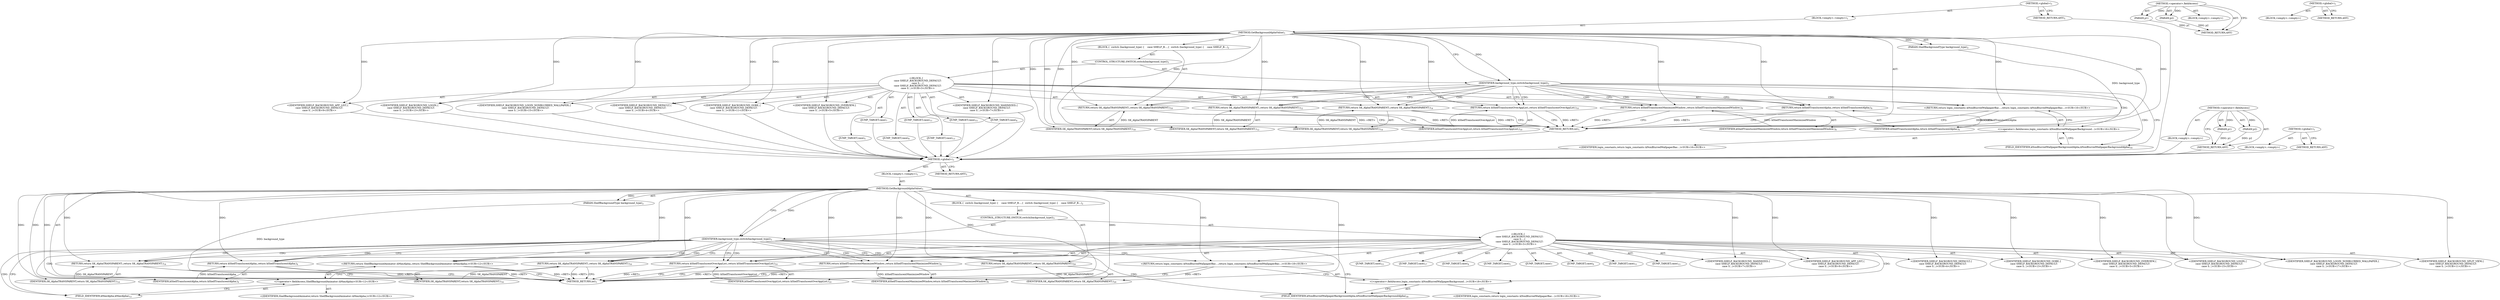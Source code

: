 digraph "&lt;global&gt;" {
vulnerable_6 [label=<(METHOD,&lt;global&gt;)<SUB>1</SUB>>];
vulnerable_7 [label=<(BLOCK,&lt;empty&gt;,&lt;empty&gt;)<SUB>1</SUB>>];
vulnerable_8 [label=<(METHOD,GetBackgroundAlphaValue)<SUB>1</SUB>>];
vulnerable_9 [label=<(PARAM,ShelfBackgroundType background_type)<SUB>2</SUB>>];
vulnerable_10 [label=<(BLOCK,{
  switch (background_type) {
    case SHELF_B...,{
  switch (background_type) {
    case SHELF_B...)<SUB>2</SUB>>];
vulnerable_11 [label=<(CONTROL_STRUCTURE,SWITCH,switch(background_type))<SUB>3</SUB>>];
vulnerable_12 [label=<(IDENTIFIER,background_type,switch(background_type))<SUB>3</SUB>>];
vulnerable_13 [label="<(BLOCK,{
    case SHELF_BACKGROUND_DEFAULT:
    case S...,{
    case SHELF_BACKGROUND_DEFAULT:
    case S...)<SUB>3</SUB>>"];
vulnerable_14 [label=<(JUMP_TARGET,case)<SUB>4</SUB>>];
vulnerable_15 [label="<(IDENTIFIER,SHELF_BACKGROUND_DEFAULT,{
    case SHELF_BACKGROUND_DEFAULT:
    case S...)<SUB>4</SUB>>"];
vulnerable_16 [label=<(JUMP_TARGET,case)<SUB>5</SUB>>];
vulnerable_17 [label="<(IDENTIFIER,SHELF_BACKGROUND_OVERVIEW,{
    case SHELF_BACKGROUND_DEFAULT:
    case S...)<SUB>5</SUB>>"];
vulnerable_18 [label=<(RETURN,return kShelfTranslucentAlpha;,return kShelfTranslucentAlpha;)<SUB>6</SUB>>];
vulnerable_19 [label=<(IDENTIFIER,kShelfTranslucentAlpha,return kShelfTranslucentAlpha;)<SUB>6</SUB>>];
vulnerable_20 [label=<(JUMP_TARGET,case)<SUB>7</SUB>>];
vulnerable_21 [label="<(IDENTIFIER,SHELF_BACKGROUND_MAXIMIZED,{
    case SHELF_BACKGROUND_DEFAULT:
    case S...)<SUB>7</SUB>>"];
vulnerable_22 [label=<(RETURN,return kShelfTranslucentMaximizedWindow;,return kShelfTranslucentMaximizedWindow;)<SUB>8</SUB>>];
vulnerable_23 [label=<(IDENTIFIER,kShelfTranslucentMaximizedWindow,return kShelfTranslucentMaximizedWindow;)<SUB>8</SUB>>];
vulnerable_24 [label=<(JUMP_TARGET,case)<SUB>9</SUB>>];
vulnerable_25 [label="<(IDENTIFIER,SHELF_BACKGROUND_APP_LIST,{
    case SHELF_BACKGROUND_DEFAULT:
    case S...)<SUB>9</SUB>>"];
vulnerable_26 [label=<(RETURN,return kShelfTranslucentOverAppList;,return kShelfTranslucentOverAppList;)<SUB>10</SUB>>];
vulnerable_27 [label=<(IDENTIFIER,kShelfTranslucentOverAppList,return kShelfTranslucentOverAppList;)<SUB>10</SUB>>];
vulnerable_28 [label=<(JUMP_TARGET,case)<SUB>11</SUB>>];
vulnerable_29 [label="<(IDENTIFIER,SHELF_BACKGROUND_SPLIT_VIEW,{
    case SHELF_BACKGROUND_DEFAULT:
    case S...)<SUB>11</SUB>>"];
vulnerable_30 [label="<(RETURN,return ShelfBackgroundAnimator::kMaxAlpha;,return ShelfBackgroundAnimator::kMaxAlpha;)<SUB>12</SUB>>"];
vulnerable_31 [label="<(&lt;operator&gt;.fieldAccess,ShelfBackgroundAnimator::kMaxAlpha)<SUB>12</SUB>>"];
vulnerable_32 [label="<(IDENTIFIER,ShelfBackgroundAnimator,return ShelfBackgroundAnimator::kMaxAlpha;)<SUB>12</SUB>>"];
vulnerable_33 [label=<(FIELD_IDENTIFIER,kMaxAlpha,kMaxAlpha)<SUB>12</SUB>>];
vulnerable_34 [label=<(JUMP_TARGET,case)<SUB>13</SUB>>];
vulnerable_35 [label="<(IDENTIFIER,SHELF_BACKGROUND_OOBE,{
    case SHELF_BACKGROUND_DEFAULT:
    case S...)<SUB>13</SUB>>"];
vulnerable_36 [label=<(RETURN,return SK_AlphaTRANSPARENT;,return SK_AlphaTRANSPARENT;)<SUB>14</SUB>>];
vulnerable_37 [label=<(IDENTIFIER,SK_AlphaTRANSPARENT,return SK_AlphaTRANSPARENT;)<SUB>14</SUB>>];
vulnerable_38 [label=<(JUMP_TARGET,case)<SUB>15</SUB>>];
vulnerable_39 [label="<(IDENTIFIER,SHELF_BACKGROUND_LOGIN,{
    case SHELF_BACKGROUND_DEFAULT:
    case S...)<SUB>15</SUB>>"];
vulnerable_40 [label=<(RETURN,return SK_AlphaTRANSPARENT;,return SK_AlphaTRANSPARENT;)<SUB>16</SUB>>];
vulnerable_41 [label=<(IDENTIFIER,SK_AlphaTRANSPARENT,return SK_AlphaTRANSPARENT;)<SUB>16</SUB>>];
vulnerable_42 [label=<(JUMP_TARGET,case)<SUB>17</SUB>>];
vulnerable_43 [label="<(IDENTIFIER,SHELF_BACKGROUND_LOGIN_NONBLURRED_WALLPAPER,{
    case SHELF_BACKGROUND_DEFAULT:
    case S...)<SUB>17</SUB>>"];
vulnerable_44 [label="<(RETURN,return login_constants::kNonBlurredWallpaperBac...,return login_constants::kNonBlurredWallpaperBac...)<SUB>18</SUB>>"];
vulnerable_45 [label="<(&lt;operator&gt;.fieldAccess,login_constants::kNonBlurredWallpaperBackground...)<SUB>18</SUB>>"];
vulnerable_46 [label="<(IDENTIFIER,login_constants,return login_constants::kNonBlurredWallpaperBac...)<SUB>18</SUB>>"];
vulnerable_47 [label=<(FIELD_IDENTIFIER,kNonBlurredWallpaperBackgroundAlpha,kNonBlurredWallpaperBackgroundAlpha)<SUB>18</SUB>>];
vulnerable_48 [label=<(RETURN,return SK_AlphaTRANSPARENT;,return SK_AlphaTRANSPARENT;)<SUB>20</SUB>>];
vulnerable_49 [label=<(IDENTIFIER,SK_AlphaTRANSPARENT,return SK_AlphaTRANSPARENT;)<SUB>20</SUB>>];
vulnerable_50 [label=<(METHOD_RETURN,int)<SUB>1</SUB>>];
vulnerable_52 [label=<(METHOD_RETURN,ANY)<SUB>1</SUB>>];
vulnerable_69 [label=<(METHOD,&lt;operator&gt;.fieldAccess)>];
vulnerable_70 [label=<(PARAM,p1)>];
vulnerable_71 [label=<(PARAM,p2)>];
vulnerable_72 [label=<(BLOCK,&lt;empty&gt;,&lt;empty&gt;)>];
vulnerable_73 [label=<(METHOD_RETURN,ANY)>];
vulnerable_63 [label=<(METHOD,&lt;global&gt;)<SUB>1</SUB>>];
vulnerable_64 [label=<(BLOCK,&lt;empty&gt;,&lt;empty&gt;)>];
vulnerable_65 [label=<(METHOD_RETURN,ANY)>];
fixed_6 [label=<(METHOD,&lt;global&gt;)<SUB>1</SUB>>];
fixed_7 [label=<(BLOCK,&lt;empty&gt;,&lt;empty&gt;)<SUB>1</SUB>>];
fixed_8 [label=<(METHOD,GetBackgroundAlphaValue)<SUB>1</SUB>>];
fixed_9 [label=<(PARAM,ShelfBackgroundType background_type)<SUB>2</SUB>>];
fixed_10 [label=<(BLOCK,{
  switch (background_type) {
    case SHELF_B...,{
  switch (background_type) {
    case SHELF_B...)<SUB>2</SUB>>];
fixed_11 [label=<(CONTROL_STRUCTURE,SWITCH,switch(background_type))<SUB>3</SUB>>];
fixed_12 [label=<(IDENTIFIER,background_type,switch(background_type))<SUB>3</SUB>>];
fixed_13 [label="<(BLOCK,{
    case SHELF_BACKGROUND_DEFAULT:
    case S...,{
    case SHELF_BACKGROUND_DEFAULT:
    case S...)<SUB>3</SUB>>"];
fixed_14 [label=<(JUMP_TARGET,case)<SUB>4</SUB>>];
fixed_15 [label="<(IDENTIFIER,SHELF_BACKGROUND_DEFAULT,{
    case SHELF_BACKGROUND_DEFAULT:
    case S...)<SUB>4</SUB>>"];
fixed_16 [label=<(JUMP_TARGET,case)<SUB>5</SUB>>];
fixed_17 [label="<(IDENTIFIER,SHELF_BACKGROUND_OVERVIEW,{
    case SHELF_BACKGROUND_DEFAULT:
    case S...)<SUB>5</SUB>>"];
fixed_18 [label=<(RETURN,return kShelfTranslucentAlpha;,return kShelfTranslucentAlpha;)<SUB>6</SUB>>];
fixed_19 [label=<(IDENTIFIER,kShelfTranslucentAlpha,return kShelfTranslucentAlpha;)<SUB>6</SUB>>];
fixed_20 [label=<(JUMP_TARGET,case)<SUB>7</SUB>>];
fixed_21 [label="<(IDENTIFIER,SHELF_BACKGROUND_MAXIMIZED,{
    case SHELF_BACKGROUND_DEFAULT:
    case S...)<SUB>7</SUB>>"];
fixed_22 [label=<(RETURN,return kShelfTranslucentMaximizedWindow;,return kShelfTranslucentMaximizedWindow;)<SUB>8</SUB>>];
fixed_23 [label=<(IDENTIFIER,kShelfTranslucentMaximizedWindow,return kShelfTranslucentMaximizedWindow;)<SUB>8</SUB>>];
fixed_24 [label=<(JUMP_TARGET,case)<SUB>9</SUB>>];
fixed_25 [label="<(IDENTIFIER,SHELF_BACKGROUND_APP_LIST,{
    case SHELF_BACKGROUND_DEFAULT:
    case S...)<SUB>9</SUB>>"];
fixed_26 [label=<(RETURN,return kShelfTranslucentOverAppList;,return kShelfTranslucentOverAppList;)<SUB>10</SUB>>];
fixed_27 [label=<(IDENTIFIER,kShelfTranslucentOverAppList,return kShelfTranslucentOverAppList;)<SUB>10</SUB>>];
fixed_28 [label=<(JUMP_TARGET,case)<SUB>11</SUB>>];
fixed_29 [label="<(IDENTIFIER,SHELF_BACKGROUND_OOBE,{
    case SHELF_BACKGROUND_DEFAULT:
    case S...)<SUB>11</SUB>>"];
fixed_30 [label=<(RETURN,return SK_AlphaTRANSPARENT;,return SK_AlphaTRANSPARENT;)<SUB>12</SUB>>];
fixed_31 [label=<(IDENTIFIER,SK_AlphaTRANSPARENT,return SK_AlphaTRANSPARENT;)<SUB>12</SUB>>];
fixed_32 [label=<(JUMP_TARGET,case)<SUB>13</SUB>>];
fixed_33 [label="<(IDENTIFIER,SHELF_BACKGROUND_LOGIN,{
    case SHELF_BACKGROUND_DEFAULT:
    case S...)<SUB>13</SUB>>"];
fixed_34 [label=<(RETURN,return SK_AlphaTRANSPARENT;,return SK_AlphaTRANSPARENT;)<SUB>14</SUB>>];
fixed_35 [label=<(IDENTIFIER,SK_AlphaTRANSPARENT,return SK_AlphaTRANSPARENT;)<SUB>14</SUB>>];
fixed_36 [label=<(JUMP_TARGET,case)<SUB>15</SUB>>];
fixed_37 [label="<(IDENTIFIER,SHELF_BACKGROUND_LOGIN_NONBLURRED_WALLPAPER,{
    case SHELF_BACKGROUND_DEFAULT:
    case S...)<SUB>15</SUB>>"];
fixed_38 [label="<(RETURN,return login_constants::kNonBlurredWallpaperBac...,return login_constants::kNonBlurredWallpaperBac...)<SUB>16</SUB>>"];
fixed_39 [label="<(&lt;operator&gt;.fieldAccess,login_constants::kNonBlurredWallpaperBackground...)<SUB>16</SUB>>"];
fixed_40 [label="<(IDENTIFIER,login_constants,return login_constants::kNonBlurredWallpaperBac...)<SUB>16</SUB>>"];
fixed_41 [label=<(FIELD_IDENTIFIER,kNonBlurredWallpaperBackgroundAlpha,kNonBlurredWallpaperBackgroundAlpha)<SUB>16</SUB>>];
fixed_42 [label=<(RETURN,return SK_AlphaTRANSPARENT;,return SK_AlphaTRANSPARENT;)<SUB>18</SUB>>];
fixed_43 [label=<(IDENTIFIER,SK_AlphaTRANSPARENT,return SK_AlphaTRANSPARENT;)<SUB>18</SUB>>];
fixed_44 [label=<(METHOD_RETURN,int)<SUB>1</SUB>>];
fixed_46 [label=<(METHOD_RETURN,ANY)<SUB>1</SUB>>];
fixed_63 [label=<(METHOD,&lt;operator&gt;.fieldAccess)>];
fixed_64 [label=<(PARAM,p1)>];
fixed_65 [label=<(PARAM,p2)>];
fixed_66 [label=<(BLOCK,&lt;empty&gt;,&lt;empty&gt;)>];
fixed_67 [label=<(METHOD_RETURN,ANY)>];
fixed_57 [label=<(METHOD,&lt;global&gt;)<SUB>1</SUB>>];
fixed_58 [label=<(BLOCK,&lt;empty&gt;,&lt;empty&gt;)>];
fixed_59 [label=<(METHOD_RETURN,ANY)>];
vulnerable_6 -> vulnerable_7  [key=0, label="AST: "];
vulnerable_6 -> vulnerable_52  [key=0, label="AST: "];
vulnerable_6 -> vulnerable_52  [key=1, label="CFG: "];
vulnerable_7 -> vulnerable_8  [key=0, label="AST: "];
vulnerable_8 -> vulnerable_9  [key=0, label="AST: "];
vulnerable_8 -> vulnerable_9  [key=1, label="DDG: "];
vulnerable_8 -> vulnerable_10  [key=0, label="AST: "];
vulnerable_8 -> vulnerable_50  [key=0, label="AST: "];
vulnerable_8 -> vulnerable_12  [key=0, label="CFG: "];
vulnerable_8 -> vulnerable_12  [key=1, label="DDG: "];
vulnerable_8 -> vulnerable_48  [key=0, label="DDG: "];
vulnerable_8 -> vulnerable_49  [key=0, label="DDG: "];
vulnerable_8 -> vulnerable_15  [key=0, label="DDG: "];
vulnerable_8 -> vulnerable_17  [key=0, label="DDG: "];
vulnerable_8 -> vulnerable_18  [key=0, label="DDG: "];
vulnerable_8 -> vulnerable_21  [key=0, label="DDG: "];
vulnerable_8 -> vulnerable_22  [key=0, label="DDG: "];
vulnerable_8 -> vulnerable_25  [key=0, label="DDG: "];
vulnerable_8 -> vulnerable_26  [key=0, label="DDG: "];
vulnerable_8 -> vulnerable_29  [key=0, label="DDG: "];
vulnerable_8 -> vulnerable_30  [key=0, label="DDG: "];
vulnerable_8 -> vulnerable_35  [key=0, label="DDG: "];
vulnerable_8 -> vulnerable_36  [key=0, label="DDG: "];
vulnerable_8 -> vulnerable_39  [key=0, label="DDG: "];
vulnerable_8 -> vulnerable_40  [key=0, label="DDG: "];
vulnerable_8 -> vulnerable_43  [key=0, label="DDG: "];
vulnerable_8 -> vulnerable_44  [key=0, label="DDG: "];
vulnerable_8 -> vulnerable_19  [key=0, label="DDG: "];
vulnerable_8 -> vulnerable_23  [key=0, label="DDG: "];
vulnerable_8 -> vulnerable_27  [key=0, label="DDG: "];
vulnerable_8 -> vulnerable_37  [key=0, label="DDG: "];
vulnerable_8 -> vulnerable_41  [key=0, label="DDG: "];
vulnerable_9 -> vulnerable_50  [key=0, label="DDG: background_type"];
vulnerable_10 -> vulnerable_11  [key=0, label="AST: "];
vulnerable_10 -> vulnerable_48  [key=0, label="AST: "];
vulnerable_11 -> vulnerable_12  [key=0, label="AST: "];
vulnerable_11 -> vulnerable_13  [key=0, label="AST: "];
vulnerable_12 -> vulnerable_18  [key=0, label="CFG: "];
vulnerable_12 -> vulnerable_18  [key=1, label="CDG: "];
vulnerable_12 -> vulnerable_22  [key=0, label="CFG: "];
vulnerable_12 -> vulnerable_22  [key=1, label="CDG: "];
vulnerable_12 -> vulnerable_26  [key=0, label="CFG: "];
vulnerable_12 -> vulnerable_26  [key=1, label="CDG: "];
vulnerable_12 -> vulnerable_33  [key=0, label="CFG: "];
vulnerable_12 -> vulnerable_33  [key=1, label="CDG: "];
vulnerable_12 -> vulnerable_36  [key=0, label="CFG: "];
vulnerable_12 -> vulnerable_36  [key=1, label="CDG: "];
vulnerable_12 -> vulnerable_40  [key=0, label="CFG: "];
vulnerable_12 -> vulnerable_40  [key=1, label="CDG: "];
vulnerable_12 -> vulnerable_47  [key=0, label="CFG: "];
vulnerable_12 -> vulnerable_47  [key=1, label="CDG: "];
vulnerable_12 -> vulnerable_48  [key=0, label="CFG: "];
vulnerable_12 -> vulnerable_48  [key=1, label="CDG: "];
vulnerable_12 -> vulnerable_30  [key=0, label="CDG: "];
vulnerable_12 -> vulnerable_45  [key=0, label="CDG: "];
vulnerable_12 -> vulnerable_44  [key=0, label="CDG: "];
vulnerable_12 -> vulnerable_31  [key=0, label="CDG: "];
vulnerable_13 -> vulnerable_14  [key=0, label="AST: "];
vulnerable_13 -> vulnerable_15  [key=0, label="AST: "];
vulnerable_13 -> vulnerable_16  [key=0, label="AST: "];
vulnerable_13 -> vulnerable_17  [key=0, label="AST: "];
vulnerable_13 -> vulnerable_18  [key=0, label="AST: "];
vulnerable_13 -> vulnerable_20  [key=0, label="AST: "];
vulnerable_13 -> vulnerable_21  [key=0, label="AST: "];
vulnerable_13 -> vulnerable_22  [key=0, label="AST: "];
vulnerable_13 -> vulnerable_24  [key=0, label="AST: "];
vulnerable_13 -> vulnerable_25  [key=0, label="AST: "];
vulnerable_13 -> vulnerable_26  [key=0, label="AST: "];
vulnerable_13 -> vulnerable_28  [key=0, label="AST: "];
vulnerable_13 -> vulnerable_29  [key=0, label="AST: "];
vulnerable_13 -> vulnerable_30  [key=0, label="AST: "];
vulnerable_13 -> vulnerable_34  [key=0, label="AST: "];
vulnerable_13 -> vulnerable_35  [key=0, label="AST: "];
vulnerable_13 -> vulnerable_36  [key=0, label="AST: "];
vulnerable_13 -> vulnerable_38  [key=0, label="AST: "];
vulnerable_13 -> vulnerable_39  [key=0, label="AST: "];
vulnerable_13 -> vulnerable_40  [key=0, label="AST: "];
vulnerable_13 -> vulnerable_42  [key=0, label="AST: "];
vulnerable_13 -> vulnerable_43  [key=0, label="AST: "];
vulnerable_13 -> vulnerable_44  [key=0, label="AST: "];
vulnerable_18 -> vulnerable_19  [key=0, label="AST: "];
vulnerable_18 -> vulnerable_50  [key=0, label="CFG: "];
vulnerable_18 -> vulnerable_50  [key=1, label="DDG: &lt;RET&gt;"];
vulnerable_19 -> vulnerable_18  [key=0, label="DDG: kShelfTranslucentAlpha"];
vulnerable_22 -> vulnerable_23  [key=0, label="AST: "];
vulnerable_22 -> vulnerable_50  [key=0, label="CFG: "];
vulnerable_22 -> vulnerable_50  [key=1, label="DDG: &lt;RET&gt;"];
vulnerable_23 -> vulnerable_22  [key=0, label="DDG: kShelfTranslucentMaximizedWindow"];
vulnerable_26 -> vulnerable_27  [key=0, label="AST: "];
vulnerable_26 -> vulnerable_50  [key=0, label="CFG: "];
vulnerable_26 -> vulnerable_50  [key=1, label="DDG: &lt;RET&gt;"];
vulnerable_27 -> vulnerable_26  [key=0, label="DDG: kShelfTranslucentOverAppList"];
vulnerable_30 -> vulnerable_31  [key=0, label="AST: "];
vulnerable_30 -> vulnerable_50  [key=0, label="CFG: "];
vulnerable_30 -> vulnerable_50  [key=1, label="DDG: &lt;RET&gt;"];
vulnerable_31 -> vulnerable_32  [key=0, label="AST: "];
vulnerable_31 -> vulnerable_33  [key=0, label="AST: "];
vulnerable_31 -> vulnerable_30  [key=0, label="CFG: "];
vulnerable_33 -> vulnerable_31  [key=0, label="CFG: "];
vulnerable_36 -> vulnerable_37  [key=0, label="AST: "];
vulnerable_36 -> vulnerable_50  [key=0, label="CFG: "];
vulnerable_36 -> vulnerable_50  [key=1, label="DDG: &lt;RET&gt;"];
vulnerable_37 -> vulnerable_36  [key=0, label="DDG: SK_AlphaTRANSPARENT"];
vulnerable_40 -> vulnerable_41  [key=0, label="AST: "];
vulnerable_40 -> vulnerable_50  [key=0, label="CFG: "];
vulnerable_40 -> vulnerable_50  [key=1, label="DDG: &lt;RET&gt;"];
vulnerable_41 -> vulnerable_40  [key=0, label="DDG: SK_AlphaTRANSPARENT"];
vulnerable_44 -> vulnerable_45  [key=0, label="AST: "];
vulnerable_44 -> vulnerable_50  [key=0, label="CFG: "];
vulnerable_44 -> vulnerable_50  [key=1, label="DDG: &lt;RET&gt;"];
vulnerable_45 -> vulnerable_46  [key=0, label="AST: "];
vulnerable_45 -> vulnerable_47  [key=0, label="AST: "];
vulnerable_45 -> vulnerable_44  [key=0, label="CFG: "];
vulnerable_47 -> vulnerable_45  [key=0, label="CFG: "];
vulnerable_48 -> vulnerable_49  [key=0, label="AST: "];
vulnerable_48 -> vulnerable_50  [key=0, label="CFG: "];
vulnerable_48 -> vulnerable_50  [key=1, label="DDG: &lt;RET&gt;"];
vulnerable_49 -> vulnerable_48  [key=0, label="DDG: SK_AlphaTRANSPARENT"];
vulnerable_69 -> vulnerable_70  [key=0, label="AST: "];
vulnerable_69 -> vulnerable_70  [key=1, label="DDG: "];
vulnerable_69 -> vulnerable_72  [key=0, label="AST: "];
vulnerable_69 -> vulnerable_71  [key=0, label="AST: "];
vulnerable_69 -> vulnerable_71  [key=1, label="DDG: "];
vulnerable_69 -> vulnerable_73  [key=0, label="AST: "];
vulnerable_69 -> vulnerable_73  [key=1, label="CFG: "];
vulnerable_70 -> vulnerable_73  [key=0, label="DDG: p1"];
vulnerable_71 -> vulnerable_73  [key=0, label="DDG: p2"];
vulnerable_63 -> vulnerable_64  [key=0, label="AST: "];
vulnerable_63 -> vulnerable_65  [key=0, label="AST: "];
vulnerable_63 -> vulnerable_65  [key=1, label="CFG: "];
fixed_6 -> fixed_7  [key=0, label="AST: "];
fixed_6 -> fixed_46  [key=0, label="AST: "];
fixed_6 -> fixed_46  [key=1, label="CFG: "];
fixed_7 -> fixed_8  [key=0, label="AST: "];
fixed_8 -> fixed_9  [key=0, label="AST: "];
fixed_8 -> fixed_9  [key=1, label="DDG: "];
fixed_8 -> fixed_10  [key=0, label="AST: "];
fixed_8 -> fixed_44  [key=0, label="AST: "];
fixed_8 -> fixed_12  [key=0, label="CFG: "];
fixed_8 -> fixed_12  [key=1, label="DDG: "];
fixed_8 -> fixed_42  [key=0, label="DDG: "];
fixed_8 -> fixed_43  [key=0, label="DDG: "];
fixed_8 -> fixed_15  [key=0, label="DDG: "];
fixed_8 -> fixed_17  [key=0, label="DDG: "];
fixed_8 -> fixed_18  [key=0, label="DDG: "];
fixed_8 -> fixed_21  [key=0, label="DDG: "];
fixed_8 -> fixed_22  [key=0, label="DDG: "];
fixed_8 -> fixed_25  [key=0, label="DDG: "];
fixed_8 -> fixed_26  [key=0, label="DDG: "];
fixed_8 -> fixed_29  [key=0, label="DDG: "];
fixed_8 -> fixed_30  [key=0, label="DDG: "];
fixed_8 -> fixed_33  [key=0, label="DDG: "];
fixed_8 -> fixed_34  [key=0, label="DDG: "];
fixed_8 -> fixed_37  [key=0, label="DDG: "];
fixed_8 -> fixed_38  [key=0, label="DDG: "];
fixed_8 -> fixed_19  [key=0, label="DDG: "];
fixed_8 -> fixed_23  [key=0, label="DDG: "];
fixed_8 -> fixed_27  [key=0, label="DDG: "];
fixed_8 -> fixed_31  [key=0, label="DDG: "];
fixed_8 -> fixed_35  [key=0, label="DDG: "];
fixed_9 -> fixed_44  [key=0, label="DDG: background_type"];
fixed_10 -> fixed_11  [key=0, label="AST: "];
fixed_10 -> fixed_42  [key=0, label="AST: "];
fixed_11 -> fixed_12  [key=0, label="AST: "];
fixed_11 -> fixed_13  [key=0, label="AST: "];
fixed_12 -> fixed_18  [key=0, label="CFG: "];
fixed_12 -> fixed_18  [key=1, label="CDG: "];
fixed_12 -> fixed_22  [key=0, label="CFG: "];
fixed_12 -> fixed_22  [key=1, label="CDG: "];
fixed_12 -> fixed_26  [key=0, label="CFG: "];
fixed_12 -> fixed_26  [key=1, label="CDG: "];
fixed_12 -> fixed_30  [key=0, label="CFG: "];
fixed_12 -> fixed_30  [key=1, label="CDG: "];
fixed_12 -> fixed_34  [key=0, label="CFG: "];
fixed_12 -> fixed_34  [key=1, label="CDG: "];
fixed_12 -> fixed_41  [key=0, label="CFG: "];
fixed_12 -> fixed_41  [key=1, label="CDG: "];
fixed_12 -> fixed_42  [key=0, label="CFG: "];
fixed_12 -> fixed_42  [key=1, label="CDG: "];
fixed_12 -> fixed_38  [key=0, label="CDG: "];
fixed_12 -> fixed_39  [key=0, label="CDG: "];
fixed_13 -> fixed_14  [key=0, label="AST: "];
fixed_13 -> fixed_15  [key=0, label="AST: "];
fixed_13 -> fixed_16  [key=0, label="AST: "];
fixed_13 -> fixed_17  [key=0, label="AST: "];
fixed_13 -> fixed_18  [key=0, label="AST: "];
fixed_13 -> fixed_20  [key=0, label="AST: "];
fixed_13 -> fixed_21  [key=0, label="AST: "];
fixed_13 -> fixed_22  [key=0, label="AST: "];
fixed_13 -> fixed_24  [key=0, label="AST: "];
fixed_13 -> fixed_25  [key=0, label="AST: "];
fixed_13 -> fixed_26  [key=0, label="AST: "];
fixed_13 -> fixed_28  [key=0, label="AST: "];
fixed_13 -> fixed_29  [key=0, label="AST: "];
fixed_13 -> fixed_30  [key=0, label="AST: "];
fixed_13 -> fixed_32  [key=0, label="AST: "];
fixed_13 -> fixed_33  [key=0, label="AST: "];
fixed_13 -> fixed_34  [key=0, label="AST: "];
fixed_13 -> fixed_36  [key=0, label="AST: "];
fixed_13 -> fixed_37  [key=0, label="AST: "];
fixed_13 -> fixed_38  [key=0, label="AST: "];
fixed_14 -> vulnerable_6  [key=0];
fixed_15 -> vulnerable_6  [key=0];
fixed_16 -> vulnerable_6  [key=0];
fixed_17 -> vulnerable_6  [key=0];
fixed_18 -> fixed_19  [key=0, label="AST: "];
fixed_18 -> fixed_44  [key=0, label="CFG: "];
fixed_18 -> fixed_44  [key=1, label="DDG: &lt;RET&gt;"];
fixed_19 -> fixed_18  [key=0, label="DDG: kShelfTranslucentAlpha"];
fixed_20 -> vulnerable_6  [key=0];
fixed_21 -> vulnerable_6  [key=0];
fixed_22 -> fixed_23  [key=0, label="AST: "];
fixed_22 -> fixed_44  [key=0, label="CFG: "];
fixed_22 -> fixed_44  [key=1, label="DDG: &lt;RET&gt;"];
fixed_23 -> fixed_22  [key=0, label="DDG: kShelfTranslucentMaximizedWindow"];
fixed_24 -> vulnerable_6  [key=0];
fixed_25 -> vulnerable_6  [key=0];
fixed_26 -> fixed_27  [key=0, label="AST: "];
fixed_26 -> fixed_44  [key=0, label="CFG: "];
fixed_26 -> fixed_44  [key=1, label="DDG: &lt;RET&gt;"];
fixed_27 -> fixed_26  [key=0, label="DDG: kShelfTranslucentOverAppList"];
fixed_28 -> vulnerable_6  [key=0];
fixed_29 -> vulnerable_6  [key=0];
fixed_30 -> fixed_31  [key=0, label="AST: "];
fixed_30 -> fixed_44  [key=0, label="CFG: "];
fixed_30 -> fixed_44  [key=1, label="DDG: &lt;RET&gt;"];
fixed_31 -> fixed_30  [key=0, label="DDG: SK_AlphaTRANSPARENT"];
fixed_32 -> vulnerable_6  [key=0];
fixed_33 -> vulnerable_6  [key=0];
fixed_34 -> fixed_35  [key=0, label="AST: "];
fixed_34 -> fixed_44  [key=0, label="CFG: "];
fixed_34 -> fixed_44  [key=1, label="DDG: &lt;RET&gt;"];
fixed_35 -> fixed_34  [key=0, label="DDG: SK_AlphaTRANSPARENT"];
fixed_36 -> vulnerable_6  [key=0];
fixed_37 -> vulnerable_6  [key=0];
fixed_38 -> fixed_39  [key=0, label="AST: "];
fixed_38 -> fixed_44  [key=0, label="CFG: "];
fixed_38 -> fixed_44  [key=1, label="DDG: &lt;RET&gt;"];
fixed_39 -> fixed_40  [key=0, label="AST: "];
fixed_39 -> fixed_41  [key=0, label="AST: "];
fixed_39 -> fixed_38  [key=0, label="CFG: "];
fixed_40 -> vulnerable_6  [key=0];
fixed_41 -> fixed_39  [key=0, label="CFG: "];
fixed_42 -> fixed_43  [key=0, label="AST: "];
fixed_42 -> fixed_44  [key=0, label="CFG: "];
fixed_42 -> fixed_44  [key=1, label="DDG: &lt;RET&gt;"];
fixed_43 -> fixed_42  [key=0, label="DDG: SK_AlphaTRANSPARENT"];
fixed_44 -> vulnerable_6  [key=0];
fixed_46 -> vulnerable_6  [key=0];
fixed_63 -> fixed_64  [key=0, label="AST: "];
fixed_63 -> fixed_64  [key=1, label="DDG: "];
fixed_63 -> fixed_66  [key=0, label="AST: "];
fixed_63 -> fixed_65  [key=0, label="AST: "];
fixed_63 -> fixed_65  [key=1, label="DDG: "];
fixed_63 -> fixed_67  [key=0, label="AST: "];
fixed_63 -> fixed_67  [key=1, label="CFG: "];
fixed_64 -> fixed_67  [key=0, label="DDG: p1"];
fixed_65 -> fixed_67  [key=0, label="DDG: p2"];
fixed_66 -> vulnerable_6  [key=0];
fixed_67 -> vulnerable_6  [key=0];
fixed_57 -> fixed_58  [key=0, label="AST: "];
fixed_57 -> fixed_59  [key=0, label="AST: "];
fixed_57 -> fixed_59  [key=1, label="CFG: "];
fixed_58 -> vulnerable_6  [key=0];
fixed_59 -> vulnerable_6  [key=0];
}
